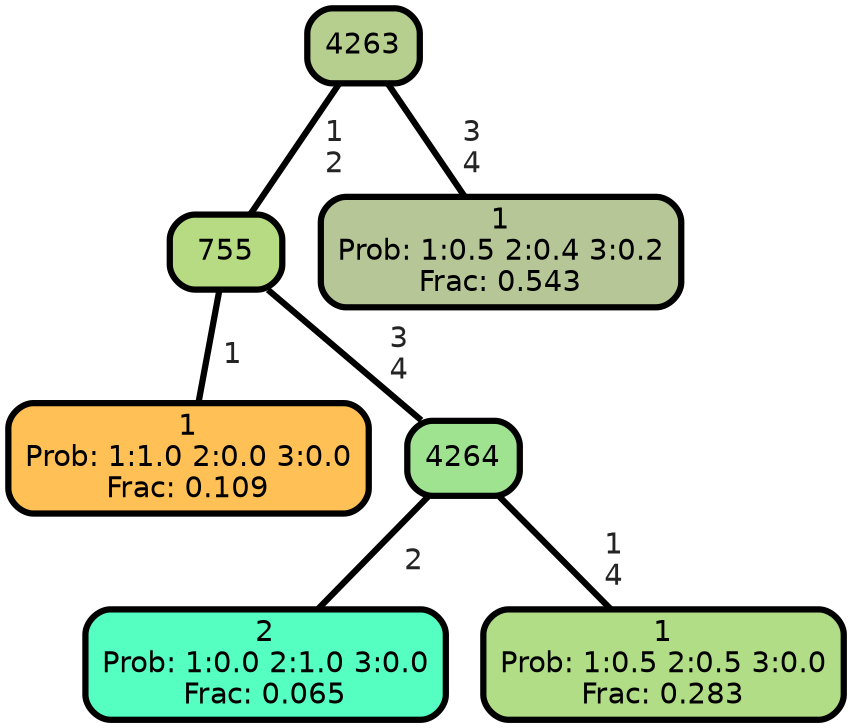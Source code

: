 graph Tree {
node [shape=box, style="filled, rounded",color="black",penwidth="3",fontcolor="black",                 fontname=helvetica] ;
graph [ranksep="0 equally", splines=straight,                 bgcolor=transparent, dpi=200] ;
edge [fontname=helvetica, fontweight=bold,fontcolor=grey14,color=black] ;
0 [label="1
Prob: 1:1.0 2:0.0 3:0.0
Frac: 0.109", fillcolor="#ffc155"] ;
1 [label="755", fillcolor="#b6db83"] ;
2 [label="2
Prob: 1:0.0 2:1.0 3:0.0
Frac: 0.065", fillcolor="#55ffc1"] ;
3 [label="4264", fillcolor="#9fe391"] ;
4 [label="1
Prob: 1:0.5 2:0.5 3:0.0
Frac: 0.283", fillcolor="#b0dd86"] ;
5 [label="4263", fillcolor="#b7cf8e"] ;
6 [label="1
Prob: 1:0.5 2:0.4 3:0.2
Frac: 0.543", fillcolor="#b7c697"] ;
1 -- 0 [label=" 1",penwidth=3] ;
1 -- 3 [label=" 3\n 4",penwidth=3] ;
3 -- 2 [label=" 2",penwidth=3] ;
3 -- 4 [label=" 1\n 4",penwidth=3] ;
5 -- 1 [label=" 1\n 2",penwidth=3] ;
5 -- 6 [label=" 3\n 4",penwidth=3] ;
{rank = same;}}